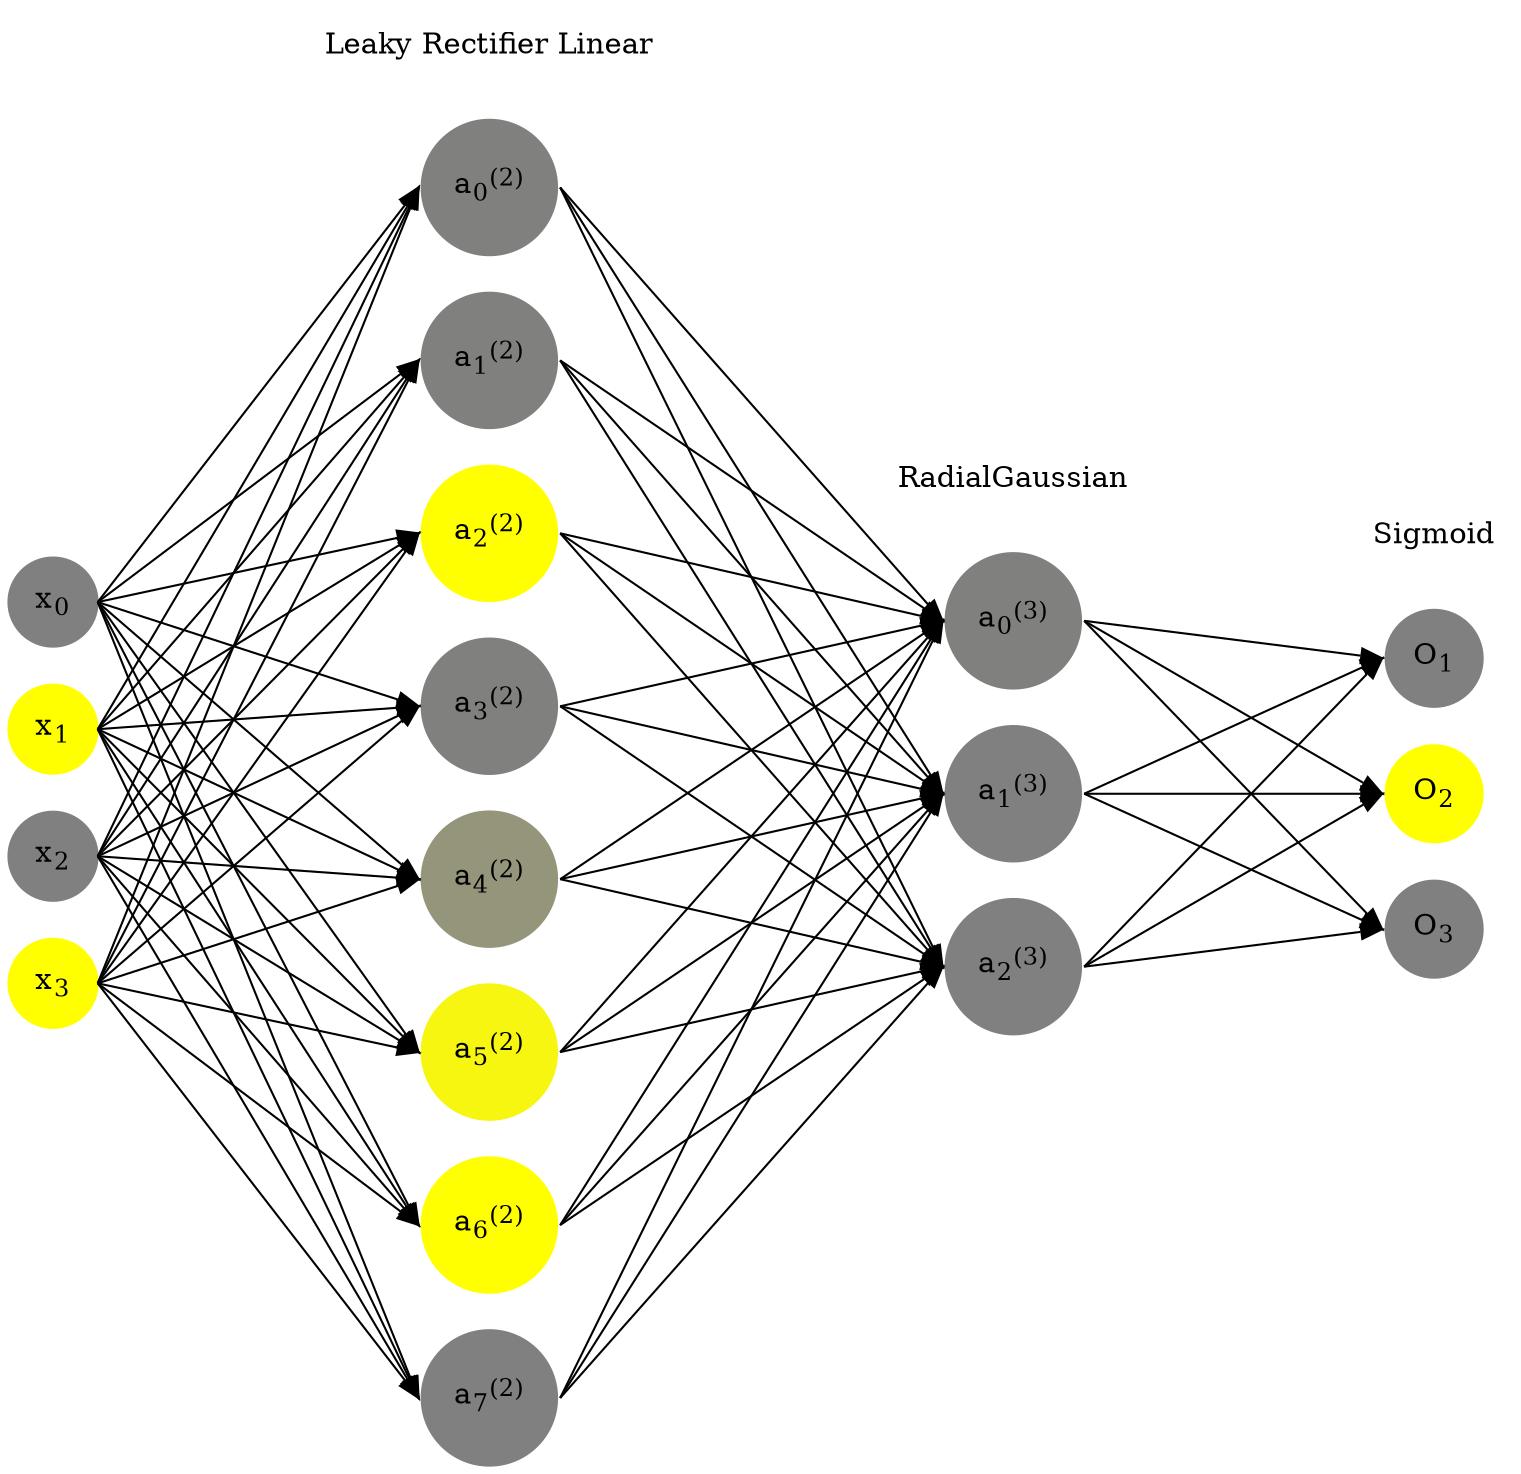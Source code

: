 digraph G {
	rankdir = LR;
	splines=false;
	edge[style=invis];
	ranksep= 1.4;
	{
	node [shape=circle, color="0.1667, 0.0, 0.5", style=filled, fillcolor="0.1667, 0.0, 0.5"];
	x0 [label=<x<sub>0</sub>>];
	}
	{
	node [shape=circle, color="0.1667, 1.0, 1.0", style=filled, fillcolor="0.1667, 1.0, 1.0"];
	x1 [label=<x<sub>1</sub>>];
	}
	{
	node [shape=circle, color="0.1667, 0.0, 0.5", style=filled, fillcolor="0.1667, 0.0, 0.5"];
	x2 [label=<x<sub>2</sub>>];
	}
	{
	node [shape=circle, color="0.1667, 1.0, 1.0", style=filled, fillcolor="0.1667, 1.0, 1.0"];
	x3 [label=<x<sub>3</sub>>];
	}
	{
	node [shape=circle, color="0.1667, 0.000265, 0.500132", style=filled, fillcolor="0.1667, 0.000265, 0.500132"];
	a02 [label=<a<sub>0</sub><sup>(2)</sup>>];
	}
	{
	node [shape=circle, color="0.1667, 0.001156, 0.500578", style=filled, fillcolor="0.1667, 0.001156, 0.500578"];
	a12 [label=<a<sub>1</sub><sup>(2)</sup>>];
	}
	{
	node [shape=circle, color="0.1667, 2.526400, 1.763200", style=filled, fillcolor="0.1667, 2.526400, 1.763200"];
	a22 [label=<a<sub>2</sub><sup>(2)</sup>>];
	}
	{
	node [shape=circle, color="0.1667, 0.001258, 0.500629", style=filled, fillcolor="0.1667, 0.001258, 0.500629"];
	a32 [label=<a<sub>3</sub><sup>(2)</sup>>];
	}
	{
	node [shape=circle, color="0.1667, 0.167676, 0.583838", style=filled, fillcolor="0.1667, 0.167676, 0.583838"];
	a42 [label=<a<sub>4</sub><sup>(2)</sup>>];
	}
	{
	node [shape=circle, color="0.1667, 0.928100, 0.964050", style=filled, fillcolor="0.1667, 0.928100, 0.964050"];
	a52 [label=<a<sub>5</sub><sup>(2)</sup>>];
	}
	{
	node [shape=circle, color="0.1667, 1.469784, 1.234892", style=filled, fillcolor="0.1667, 1.469784, 1.234892"];
	a62 [label=<a<sub>6</sub><sup>(2)</sup>>];
	}
	{
	node [shape=circle, color="0.1667, 0.000713, 0.500357", style=filled, fillcolor="0.1667, 0.000713, 0.500357"];
	a72 [label=<a<sub>7</sub><sup>(2)</sup>>];
	}
	{
	node [shape=circle, color="0.1667, 0.000009, 0.500004", style=filled, fillcolor="0.1667, 0.000009, 0.500004"];
	a03 [label=<a<sub>0</sub><sup>(3)</sup>>];
	}
	{
	node [shape=circle, color="0.1667, 0.000049, 0.500025", style=filled, fillcolor="0.1667, 0.000049, 0.500025"];
	a13 [label=<a<sub>1</sub><sup>(3)</sup>>];
	}
	{
	node [shape=circle, color="0.1667, 0.000045, 0.500023", style=filled, fillcolor="0.1667, 0.000045, 0.500023"];
	a23 [label=<a<sub>2</sub><sup>(3)</sup>>];
	}
	{
	node [shape=circle, color="0.1667, 0.0, 0.5", style=filled, fillcolor="0.1667, 0.0, 0.5"];
	O1 [label=<O<sub>1</sub>>];
	}
	{
	node [shape=circle, color="0.1667, 1.0, 1.0", style=filled, fillcolor="0.1667, 1.0, 1.0"];
	O2 [label=<O<sub>2</sub>>];
	}
	{
	node [shape=circle, color="0.1667, 0.0, 0.5", style=filled, fillcolor="0.1667, 0.0, 0.5"];
	O3 [label=<O<sub>3</sub>>];
	}
	{
	rank=same;
	x0->x1->x2->x3;
	}
	{
	rank=same;
	a02->a12->a22->a32->a42->a52->a62->a72;
	}
	{
	rank=same;
	a03->a13->a23;
	}
	{
	rank=same;
	O1->O2->O3;
	}
	l1 [shape=plaintext,label="Leaky Rectifier Linear"];
	l1->a02;
	{rank=same; l1;a02};
	l2 [shape=plaintext,label="RadialGaussian"];
	l2->a03;
	{rank=same; l2;a03};
	l3 [shape=plaintext,label="Sigmoid"];
	l3->O1;
	{rank=same; l3;O1};
edge[style=solid, tailport=e, headport=w];
	{x0;x1;x2;x3} -> {a02;a12;a22;a32;a42;a52;a62;a72};
	{a02;a12;a22;a32;a42;a52;a62;a72} -> {a03;a13;a23};
	{a03;a13;a23} -> {O1,O2,O3};
}